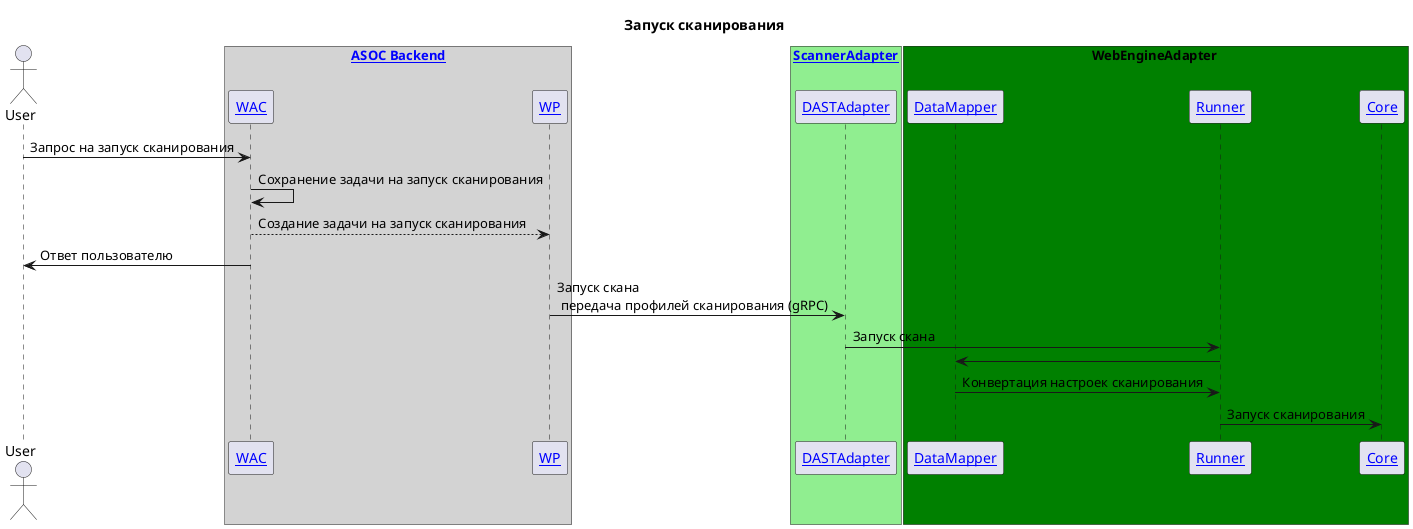 @startuml
title Запуск сканирования

actor User as User

box "[[/architect/components/platform.scan_management.asoc_backend ASOC Backend]]" #LightGray
    participant "[[/architect/components/platform.scan_management.asoc_backend.wac WAC]]" as WAC
    participant "[[/architect/components/platform.scan_management.asoc_backend.wp WP]]" as WP
end box

box "[[/architect/components/scanner_adapter ScannerAdapter]]" #LightGreen
    participant "[[/architect/components/scanner_adapter.dast DASTAdapter]]" as DASTAdapter
end box

box WebEngineAdapter #Green
    participant "[[/architect/components/scanner_adapter.external.data_mapper DataMapper]]" as DataMapper
    participant "[[/architect/components/scanner_adapter.external.runner Runner]]" as Runner
    participant "[[/architect/components/scanner_adapter.external.core Core]]" as Core
end box

User -> WAC: Запрос на запуск сканирования

WAC -> WAC: Сохранение задачи на запуск сканирования
WAC --> WP: Создание задачи на запуск сканирования
WAC -> User: Ответ пользователю


WP -> DASTAdapter: Запуск скана \n передача профилей сканирования (gRPC)

DASTAdapter -> Runner: Запуск скана
Runner -> DataMapper
DataMapper -> Runner: Конвертация настроек сканирования

Runner -> Core: Запуск сканирования

@enduml
